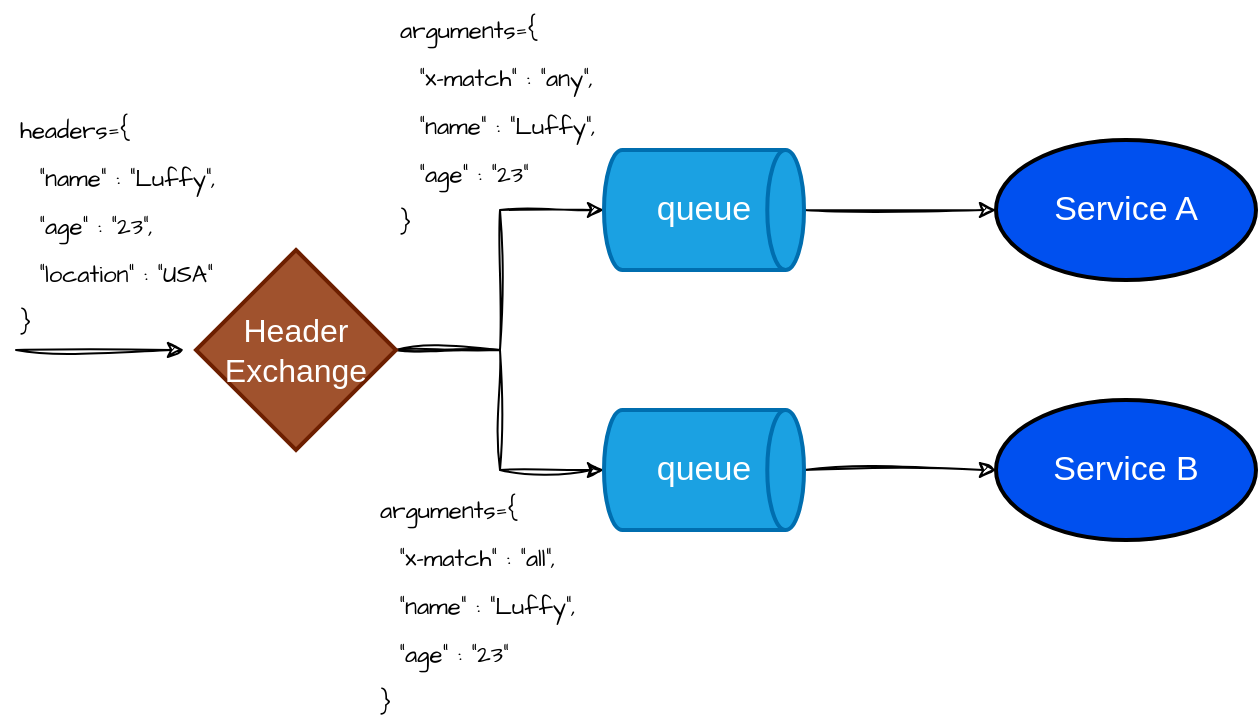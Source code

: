 <mxfile version="21.6.8" type="github">
  <diagram name="Page-1" id="IVcE_lEgvgvN3OiZ4Ska">
    <mxGraphModel dx="1194" dy="-462" grid="1" gridSize="10" guides="1" tooltips="1" connect="1" arrows="1" fold="1" page="1" pageScale="1" pageWidth="827" pageHeight="1169" math="0" shadow="0">
      <root>
        <mxCell id="0" />
        <mxCell id="1" parent="0" />
        <mxCell id="mECCteeI9Sq6rUB9oGr--9" style="edgeStyle=orthogonalEdgeStyle;rounded=0;sketch=1;hachureGap=4;jiggle=2;curveFitting=1;orthogonalLoop=1;jettySize=auto;html=1;exitX=1;exitY=0.5;exitDx=0;exitDy=0;exitPerimeter=0;fontFamily=Architects Daughter;fontSource=https%3A%2F%2Ffonts.googleapis.com%2Fcss%3Ffamily%3DArchitects%2BDaughter;fontSize=16;" edge="1" parent="1" source="mECCteeI9Sq6rUB9oGr--1" target="mECCteeI9Sq6rUB9oGr--3">
          <mxGeometry relative="1" as="geometry" />
        </mxCell>
        <mxCell id="mECCteeI9Sq6rUB9oGr--10" style="edgeStyle=orthogonalEdgeStyle;rounded=0;sketch=1;hachureGap=4;jiggle=2;curveFitting=1;orthogonalLoop=1;jettySize=auto;html=1;exitX=1;exitY=0.5;exitDx=0;exitDy=0;exitPerimeter=0;entryX=0;entryY=0.5;entryDx=0;entryDy=0;entryPerimeter=0;fontFamily=Architects Daughter;fontSource=https%3A%2F%2Ffonts.googleapis.com%2Fcss%3Ffamily%3DArchitects%2BDaughter;fontSize=16;" edge="1" parent="1" source="mECCteeI9Sq6rUB9oGr--1" target="mECCteeI9Sq6rUB9oGr--4">
          <mxGeometry relative="1" as="geometry" />
        </mxCell>
        <mxCell id="mECCteeI9Sq6rUB9oGr--1" value="Header&lt;br&gt;Exchange" style="strokeWidth=2;html=1;shape=mxgraph.flowchart.decision;whiteSpace=wrap;fillColor=#a0522d;strokeColor=#6D1F00;fontColor=#ffffff;fontSize=16;rounded=0;" vertex="1" parent="1">
          <mxGeometry x="110" y="1320" width="100" height="100" as="geometry" />
        </mxCell>
        <mxCell id="mECCteeI9Sq6rUB9oGr--2" value="" style="endArrow=classic;html=1;sketch=1;hachureGap=4;jiggle=2;curveFitting=1;fontFamily=Helvetica;fontSource=https://fonts.googleapis.com/css?family=Architects+Daughter;fontSize=17;fontColor=#ffffff;entryX=-0.06;entryY=0.5;entryDx=0;entryDy=0;entryPerimeter=0;" edge="1" parent="1" target="mECCteeI9Sq6rUB9oGr--1">
          <mxGeometry width="50" height="50" relative="1" as="geometry">
            <mxPoint x="20" y="1370" as="sourcePoint" />
            <mxPoint x="80" y="1370" as="targetPoint" />
          </mxGeometry>
        </mxCell>
        <mxCell id="mECCteeI9Sq6rUB9oGr--7" style="edgeStyle=orthogonalEdgeStyle;rounded=0;sketch=1;hachureGap=4;jiggle=2;curveFitting=1;orthogonalLoop=1;jettySize=auto;html=1;exitX=1;exitY=0.5;exitDx=0;exitDy=0;exitPerimeter=0;fontFamily=Architects Daughter;fontSource=https%3A%2F%2Ffonts.googleapis.com%2Fcss%3Ffamily%3DArchitects%2BDaughter;fontSize=16;" edge="1" parent="1" source="mECCteeI9Sq6rUB9oGr--3" target="mECCteeI9Sq6rUB9oGr--5">
          <mxGeometry relative="1" as="geometry" />
        </mxCell>
        <mxCell id="mECCteeI9Sq6rUB9oGr--3" value="queue" style="strokeWidth=2;html=1;shape=mxgraph.flowchart.direct_data;whiteSpace=wrap;fillColor=#1ba1e2;fontColor=#ffffff;strokeColor=#006EAF;fontSize=17;rounded=0;" vertex="1" parent="1">
          <mxGeometry x="314" y="1270" width="100" height="60" as="geometry" />
        </mxCell>
        <mxCell id="mECCteeI9Sq6rUB9oGr--8" style="edgeStyle=orthogonalEdgeStyle;rounded=0;sketch=1;hachureGap=4;jiggle=2;curveFitting=1;orthogonalLoop=1;jettySize=auto;html=1;exitX=1;exitY=0.5;exitDx=0;exitDy=0;exitPerimeter=0;fontFamily=Architects Daughter;fontSource=https%3A%2F%2Ffonts.googleapis.com%2Fcss%3Ffamily%3DArchitects%2BDaughter;fontSize=16;" edge="1" parent="1" source="mECCteeI9Sq6rUB9oGr--4" target="mECCteeI9Sq6rUB9oGr--6">
          <mxGeometry relative="1" as="geometry" />
        </mxCell>
        <mxCell id="mECCteeI9Sq6rUB9oGr--4" value="queue" style="strokeWidth=2;html=1;shape=mxgraph.flowchart.direct_data;whiteSpace=wrap;fillColor=#1ba1e2;fontColor=#ffffff;strokeColor=#006EAF;fontSize=17;rounded=0;" vertex="1" parent="1">
          <mxGeometry x="314" y="1400" width="100" height="60" as="geometry" />
        </mxCell>
        <mxCell id="mECCteeI9Sq6rUB9oGr--5" value="Service A" style="strokeWidth=2;html=1;shape=mxgraph.flowchart.start_1;whiteSpace=wrap;fillColor=#0050ef;strokeColor=default;fontColor=#ffffff;fontSize=17;rounded=0;" vertex="1" parent="1">
          <mxGeometry x="510" y="1265" width="130" height="70" as="geometry" />
        </mxCell>
        <mxCell id="mECCteeI9Sq6rUB9oGr--6" value="Service B" style="strokeWidth=2;html=1;shape=mxgraph.flowchart.start_1;whiteSpace=wrap;fillColor=#0050ef;strokeColor=default;fontColor=#ffffff;fontSize=17;rounded=0;" vertex="1" parent="1">
          <mxGeometry x="510" y="1395" width="130" height="70" as="geometry" />
        </mxCell>
        <mxCell id="mECCteeI9Sq6rUB9oGr--12" value="&lt;font style=&quot;font-size: 12px;&quot;&gt;headers={&lt;br&gt;&amp;nbsp; &quot;name&quot; : &quot;Luffy&quot;,&lt;br&gt;&amp;nbsp; &quot;age&quot; : &quot;23&quot;,&lt;br&gt;&amp;nbsp; &quot;location&quot; : &quot;USA&quot;&lt;br&gt;}&lt;br&gt;&lt;/font&gt;" style="text;html=1;strokeColor=none;fillColor=none;align=left;verticalAlign=middle;whiteSpace=wrap;rounded=0;fontSize=20;fontFamily=Architects Daughter;" vertex="1" parent="1">
          <mxGeometry x="20" y="1250" width="170" height="110" as="geometry" />
        </mxCell>
        <mxCell id="mECCteeI9Sq6rUB9oGr--13" value="&lt;font style=&quot;font-size: 12px;&quot;&gt;arguments={&lt;br&gt;&amp;nbsp; &quot;x-match&quot; : &quot;any&quot;,&lt;br&gt;&amp;nbsp; &quot;name&quot; : &quot;Luffy&quot;,&lt;br&gt;&amp;nbsp; &quot;age&quot; : &quot;23&quot;&lt;br&gt;}&lt;br&gt;&lt;/font&gt;" style="text;html=1;strokeColor=none;fillColor=none;align=left;verticalAlign=middle;whiteSpace=wrap;rounded=0;fontSize=20;fontFamily=Architects Daughter;" vertex="1" parent="1">
          <mxGeometry x="210" y="1200" width="170" height="110" as="geometry" />
        </mxCell>
        <mxCell id="mECCteeI9Sq6rUB9oGr--14" value="&lt;font style=&quot;font-size: 12px;&quot;&gt;arguments={&lt;br&gt;&amp;nbsp; &quot;x-match&quot; : &quot;all&quot;,&lt;br&gt;&amp;nbsp; &quot;name&quot; : &quot;Luffy&quot;,&lt;br&gt;&amp;nbsp; &quot;age&quot; : &quot;23&quot;&lt;br&gt;}&lt;br&gt;&lt;/font&gt;" style="text;html=1;strokeColor=none;fillColor=none;align=left;verticalAlign=middle;whiteSpace=wrap;rounded=0;fontSize=20;fontFamily=Architects Daughter;" vertex="1" parent="1">
          <mxGeometry x="200" y="1440" width="170" height="110" as="geometry" />
        </mxCell>
      </root>
    </mxGraphModel>
  </diagram>
</mxfile>

